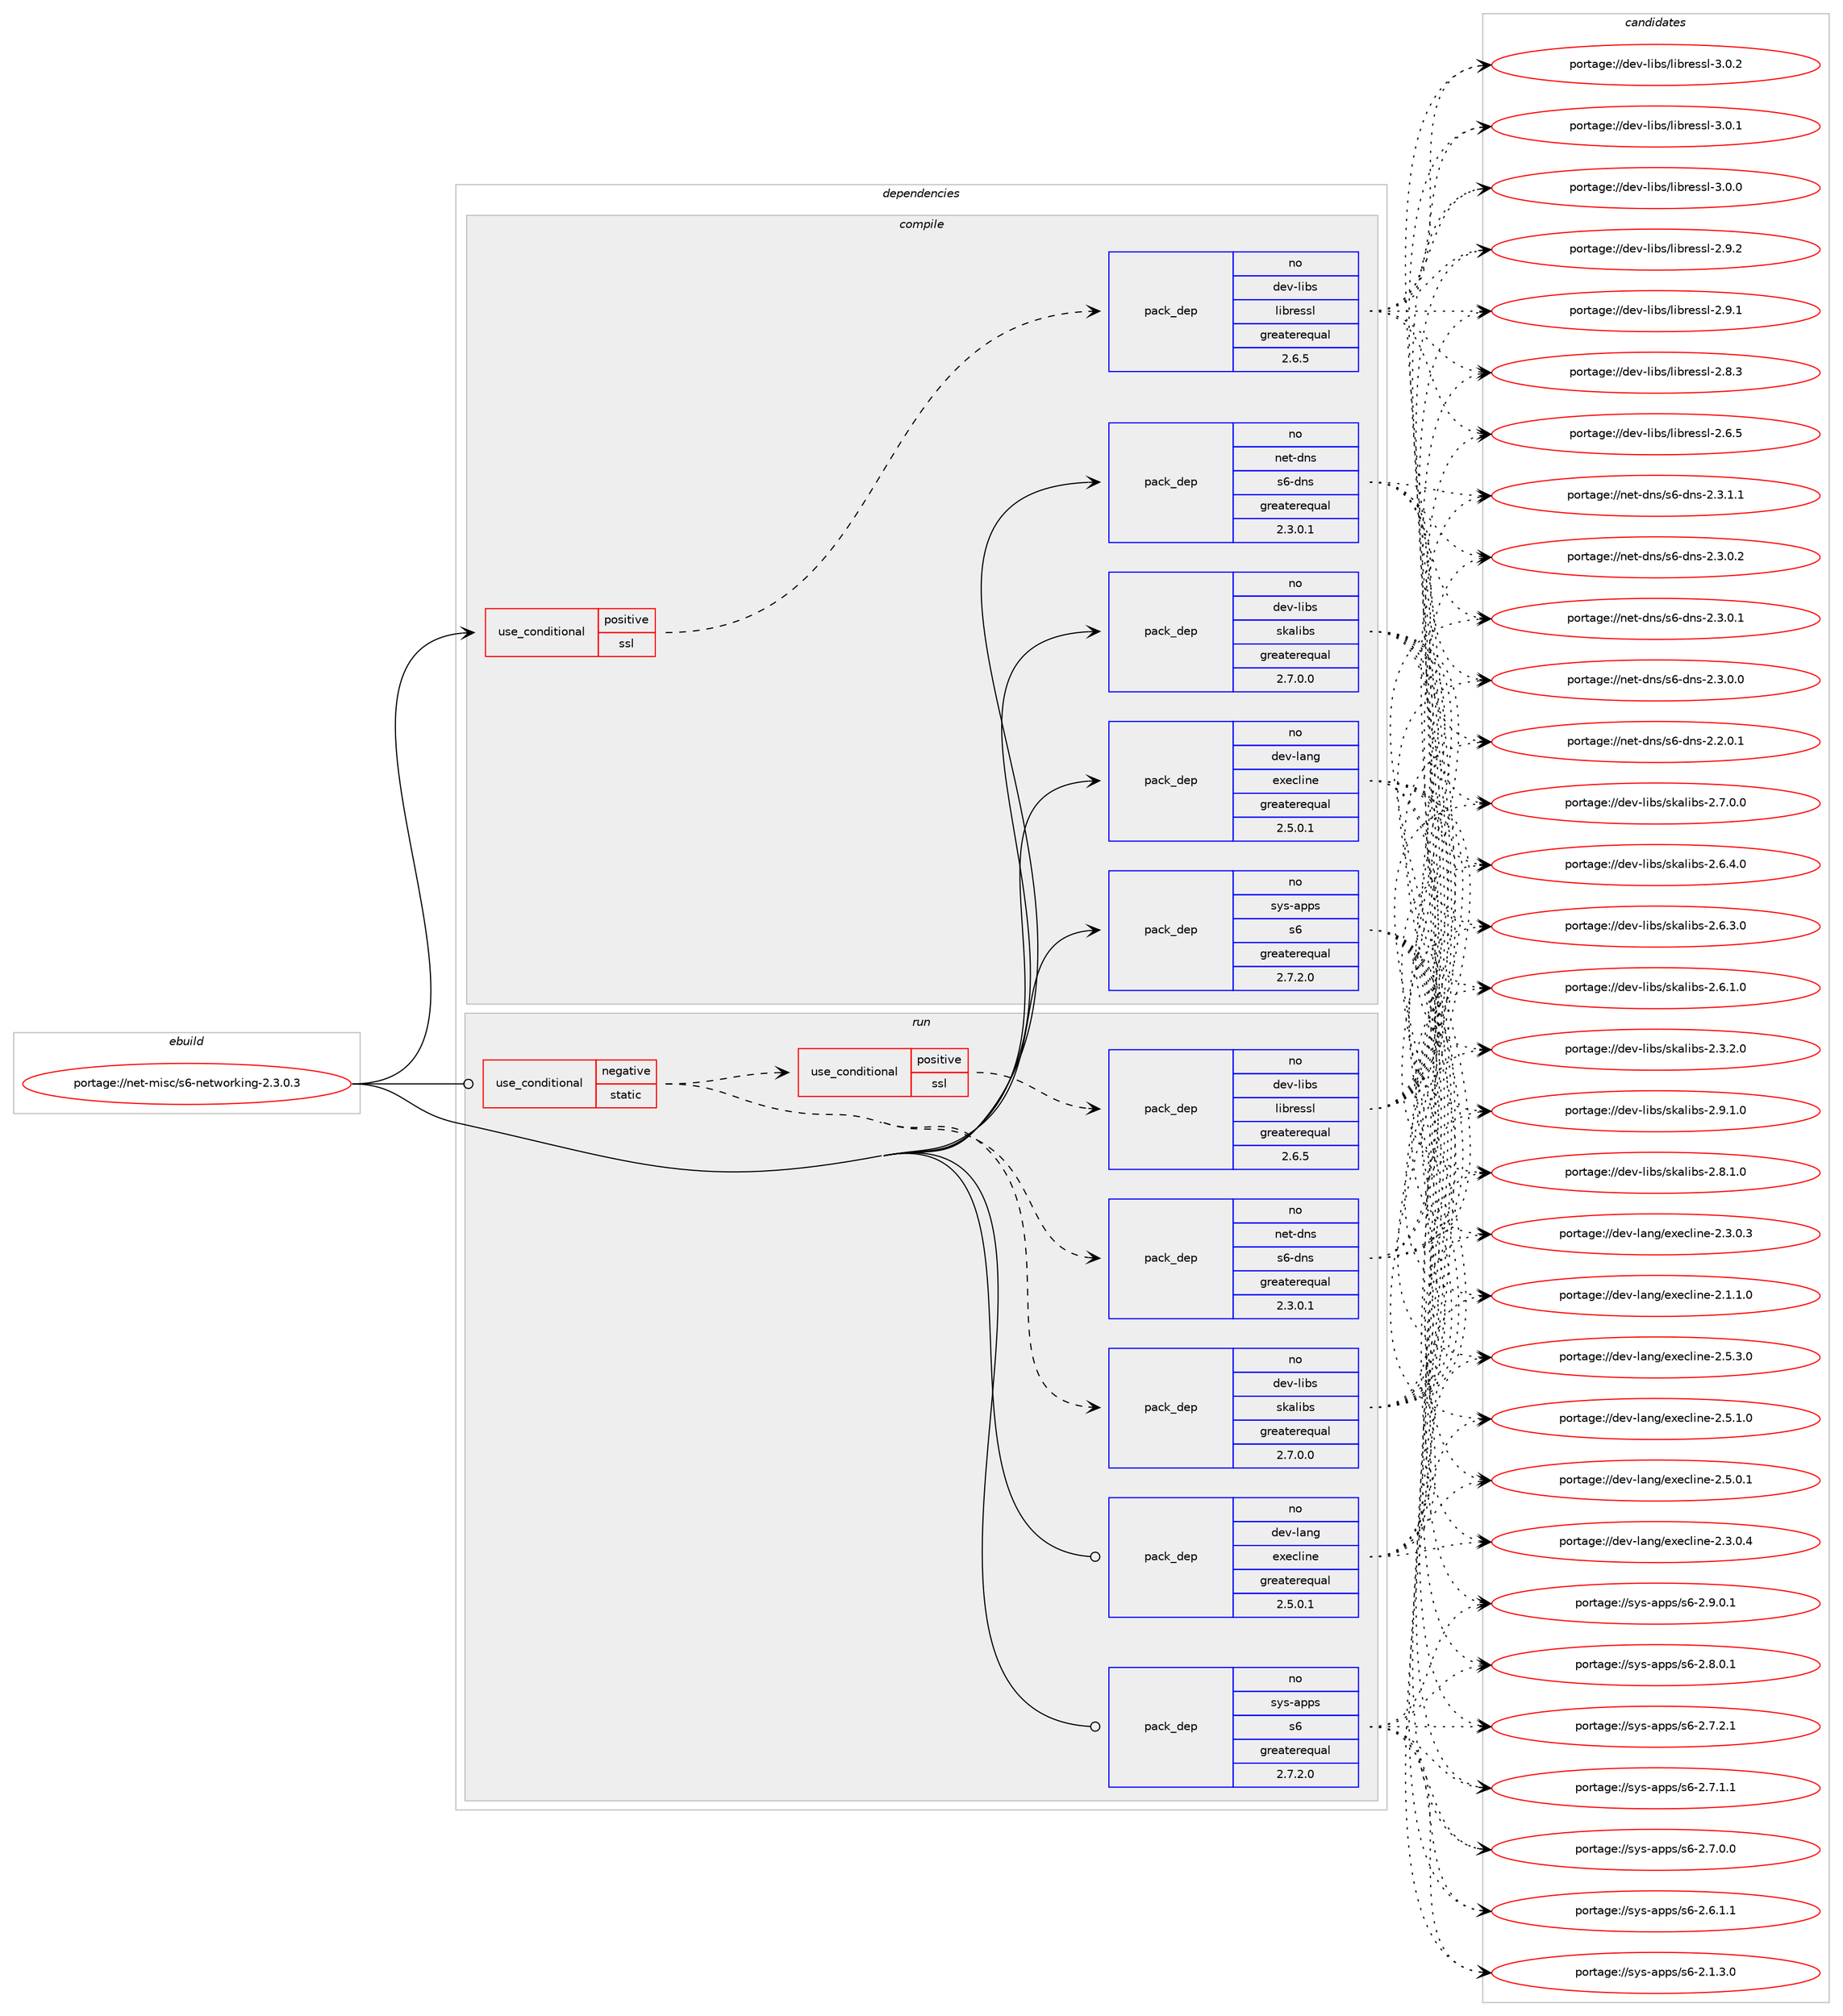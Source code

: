 digraph prolog {

# *************
# Graph options
# *************

newrank=true;
concentrate=true;
compound=true;
graph [rankdir=LR,fontname=Helvetica,fontsize=10,ranksep=1.5];#, ranksep=2.5, nodesep=0.2];
edge  [arrowhead=vee];
node  [fontname=Helvetica,fontsize=10];

# **********
# The ebuild
# **********

subgraph cluster_leftcol {
color=gray;
rank=same;
label=<<i>ebuild</i>>;
id [label="portage://net-misc/s6-networking-2.3.0.3", color=red, width=4, href="../net-misc/s6-networking-2.3.0.3.svg"];
}

# ****************
# The dependencies
# ****************

subgraph cluster_midcol {
color=gray;
label=<<i>dependencies</i>>;
subgraph cluster_compile {
fillcolor="#eeeeee";
style=filled;
label=<<i>compile</i>>;
subgraph cond650 {
dependency6550 [label=<<TABLE BORDER="0" CELLBORDER="1" CELLSPACING="0" CELLPADDING="4"><TR><TD ROWSPAN="3" CELLPADDING="10">use_conditional</TD></TR><TR><TD>positive</TD></TR><TR><TD>ssl</TD></TR></TABLE>>, shape=none, color=red];
subgraph pack5805 {
dependency6551 [label=<<TABLE BORDER="0" CELLBORDER="1" CELLSPACING="0" CELLPADDING="4" WIDTH="220"><TR><TD ROWSPAN="6" CELLPADDING="30">pack_dep</TD></TR><TR><TD WIDTH="110">no</TD></TR><TR><TD>dev-libs</TD></TR><TR><TD>libressl</TD></TR><TR><TD>greaterequal</TD></TR><TR><TD>2.6.5</TD></TR></TABLE>>, shape=none, color=blue];
}
dependency6550:e -> dependency6551:w [weight=20,style="dashed",arrowhead="vee"];
}
id:e -> dependency6550:w [weight=20,style="solid",arrowhead="vee"];
subgraph pack5806 {
dependency6552 [label=<<TABLE BORDER="0" CELLBORDER="1" CELLSPACING="0" CELLPADDING="4" WIDTH="220"><TR><TD ROWSPAN="6" CELLPADDING="30">pack_dep</TD></TR><TR><TD WIDTH="110">no</TD></TR><TR><TD>dev-lang</TD></TR><TR><TD>execline</TD></TR><TR><TD>greaterequal</TD></TR><TR><TD>2.5.0.1</TD></TR></TABLE>>, shape=none, color=blue];
}
id:e -> dependency6552:w [weight=20,style="solid",arrowhead="vee"];
subgraph pack5807 {
dependency6553 [label=<<TABLE BORDER="0" CELLBORDER="1" CELLSPACING="0" CELLPADDING="4" WIDTH="220"><TR><TD ROWSPAN="6" CELLPADDING="30">pack_dep</TD></TR><TR><TD WIDTH="110">no</TD></TR><TR><TD>dev-libs</TD></TR><TR><TD>skalibs</TD></TR><TR><TD>greaterequal</TD></TR><TR><TD>2.7.0.0</TD></TR></TABLE>>, shape=none, color=blue];
}
id:e -> dependency6553:w [weight=20,style="solid",arrowhead="vee"];
subgraph pack5808 {
dependency6554 [label=<<TABLE BORDER="0" CELLBORDER="1" CELLSPACING="0" CELLPADDING="4" WIDTH="220"><TR><TD ROWSPAN="6" CELLPADDING="30">pack_dep</TD></TR><TR><TD WIDTH="110">no</TD></TR><TR><TD>net-dns</TD></TR><TR><TD>s6-dns</TD></TR><TR><TD>greaterequal</TD></TR><TR><TD>2.3.0.1</TD></TR></TABLE>>, shape=none, color=blue];
}
id:e -> dependency6554:w [weight=20,style="solid",arrowhead="vee"];
subgraph pack5809 {
dependency6555 [label=<<TABLE BORDER="0" CELLBORDER="1" CELLSPACING="0" CELLPADDING="4" WIDTH="220"><TR><TD ROWSPAN="6" CELLPADDING="30">pack_dep</TD></TR><TR><TD WIDTH="110">no</TD></TR><TR><TD>sys-apps</TD></TR><TR><TD>s6</TD></TR><TR><TD>greaterequal</TD></TR><TR><TD>2.7.2.0</TD></TR></TABLE>>, shape=none, color=blue];
}
id:e -> dependency6555:w [weight=20,style="solid",arrowhead="vee"];
}
subgraph cluster_compileandrun {
fillcolor="#eeeeee";
style=filled;
label=<<i>compile and run</i>>;
}
subgraph cluster_run {
fillcolor="#eeeeee";
style=filled;
label=<<i>run</i>>;
subgraph cond651 {
dependency6556 [label=<<TABLE BORDER="0" CELLBORDER="1" CELLSPACING="0" CELLPADDING="4"><TR><TD ROWSPAN="3" CELLPADDING="10">use_conditional</TD></TR><TR><TD>negative</TD></TR><TR><TD>static</TD></TR></TABLE>>, shape=none, color=red];
subgraph pack5810 {
dependency6557 [label=<<TABLE BORDER="0" CELLBORDER="1" CELLSPACING="0" CELLPADDING="4" WIDTH="220"><TR><TD ROWSPAN="6" CELLPADDING="30">pack_dep</TD></TR><TR><TD WIDTH="110">no</TD></TR><TR><TD>net-dns</TD></TR><TR><TD>s6-dns</TD></TR><TR><TD>greaterequal</TD></TR><TR><TD>2.3.0.1</TD></TR></TABLE>>, shape=none, color=blue];
}
dependency6556:e -> dependency6557:w [weight=20,style="dashed",arrowhead="vee"];
subgraph pack5811 {
dependency6558 [label=<<TABLE BORDER="0" CELLBORDER="1" CELLSPACING="0" CELLPADDING="4" WIDTH="220"><TR><TD ROWSPAN="6" CELLPADDING="30">pack_dep</TD></TR><TR><TD WIDTH="110">no</TD></TR><TR><TD>dev-libs</TD></TR><TR><TD>skalibs</TD></TR><TR><TD>greaterequal</TD></TR><TR><TD>2.7.0.0</TD></TR></TABLE>>, shape=none, color=blue];
}
dependency6556:e -> dependency6558:w [weight=20,style="dashed",arrowhead="vee"];
subgraph cond652 {
dependency6559 [label=<<TABLE BORDER="0" CELLBORDER="1" CELLSPACING="0" CELLPADDING="4"><TR><TD ROWSPAN="3" CELLPADDING="10">use_conditional</TD></TR><TR><TD>positive</TD></TR><TR><TD>ssl</TD></TR></TABLE>>, shape=none, color=red];
subgraph pack5812 {
dependency6560 [label=<<TABLE BORDER="0" CELLBORDER="1" CELLSPACING="0" CELLPADDING="4" WIDTH="220"><TR><TD ROWSPAN="6" CELLPADDING="30">pack_dep</TD></TR><TR><TD WIDTH="110">no</TD></TR><TR><TD>dev-libs</TD></TR><TR><TD>libressl</TD></TR><TR><TD>greaterequal</TD></TR><TR><TD>2.6.5</TD></TR></TABLE>>, shape=none, color=blue];
}
dependency6559:e -> dependency6560:w [weight=20,style="dashed",arrowhead="vee"];
}
dependency6556:e -> dependency6559:w [weight=20,style="dashed",arrowhead="vee"];
}
id:e -> dependency6556:w [weight=20,style="solid",arrowhead="odot"];
subgraph pack5813 {
dependency6561 [label=<<TABLE BORDER="0" CELLBORDER="1" CELLSPACING="0" CELLPADDING="4" WIDTH="220"><TR><TD ROWSPAN="6" CELLPADDING="30">pack_dep</TD></TR><TR><TD WIDTH="110">no</TD></TR><TR><TD>dev-lang</TD></TR><TR><TD>execline</TD></TR><TR><TD>greaterequal</TD></TR><TR><TD>2.5.0.1</TD></TR></TABLE>>, shape=none, color=blue];
}
id:e -> dependency6561:w [weight=20,style="solid",arrowhead="odot"];
subgraph pack5814 {
dependency6562 [label=<<TABLE BORDER="0" CELLBORDER="1" CELLSPACING="0" CELLPADDING="4" WIDTH="220"><TR><TD ROWSPAN="6" CELLPADDING="30">pack_dep</TD></TR><TR><TD WIDTH="110">no</TD></TR><TR><TD>sys-apps</TD></TR><TR><TD>s6</TD></TR><TR><TD>greaterequal</TD></TR><TR><TD>2.7.2.0</TD></TR></TABLE>>, shape=none, color=blue];
}
id:e -> dependency6562:w [weight=20,style="solid",arrowhead="odot"];
}
}

# **************
# The candidates
# **************

subgraph cluster_choices {
rank=same;
color=gray;
label=<<i>candidates</i>>;

subgraph choice5805 {
color=black;
nodesep=1;
choice10010111845108105981154710810598114101115115108455146484650 [label="portage://dev-libs/libressl-3.0.2", color=red, width=4,href="../dev-libs/libressl-3.0.2.svg"];
choice10010111845108105981154710810598114101115115108455146484649 [label="portage://dev-libs/libressl-3.0.1", color=red, width=4,href="../dev-libs/libressl-3.0.1.svg"];
choice10010111845108105981154710810598114101115115108455146484648 [label="portage://dev-libs/libressl-3.0.0", color=red, width=4,href="../dev-libs/libressl-3.0.0.svg"];
choice10010111845108105981154710810598114101115115108455046574650 [label="portage://dev-libs/libressl-2.9.2", color=red, width=4,href="../dev-libs/libressl-2.9.2.svg"];
choice10010111845108105981154710810598114101115115108455046574649 [label="portage://dev-libs/libressl-2.9.1", color=red, width=4,href="../dev-libs/libressl-2.9.1.svg"];
choice10010111845108105981154710810598114101115115108455046564651 [label="portage://dev-libs/libressl-2.8.3", color=red, width=4,href="../dev-libs/libressl-2.8.3.svg"];
choice10010111845108105981154710810598114101115115108455046544653 [label="portage://dev-libs/libressl-2.6.5", color=red, width=4,href="../dev-libs/libressl-2.6.5.svg"];
dependency6551:e -> choice10010111845108105981154710810598114101115115108455146484650:w [style=dotted,weight="100"];
dependency6551:e -> choice10010111845108105981154710810598114101115115108455146484649:w [style=dotted,weight="100"];
dependency6551:e -> choice10010111845108105981154710810598114101115115108455146484648:w [style=dotted,weight="100"];
dependency6551:e -> choice10010111845108105981154710810598114101115115108455046574650:w [style=dotted,weight="100"];
dependency6551:e -> choice10010111845108105981154710810598114101115115108455046574649:w [style=dotted,weight="100"];
dependency6551:e -> choice10010111845108105981154710810598114101115115108455046564651:w [style=dotted,weight="100"];
dependency6551:e -> choice10010111845108105981154710810598114101115115108455046544653:w [style=dotted,weight="100"];
}
subgraph choice5806 {
color=black;
nodesep=1;
choice100101118451089711010347101120101991081051101014550465346514648 [label="portage://dev-lang/execline-2.5.3.0", color=red, width=4,href="../dev-lang/execline-2.5.3.0.svg"];
choice100101118451089711010347101120101991081051101014550465346494648 [label="portage://dev-lang/execline-2.5.1.0", color=red, width=4,href="../dev-lang/execline-2.5.1.0.svg"];
choice100101118451089711010347101120101991081051101014550465346484649 [label="portage://dev-lang/execline-2.5.0.1", color=red, width=4,href="../dev-lang/execline-2.5.0.1.svg"];
choice100101118451089711010347101120101991081051101014550465146484652 [label="portage://dev-lang/execline-2.3.0.4", color=red, width=4,href="../dev-lang/execline-2.3.0.4.svg"];
choice100101118451089711010347101120101991081051101014550465146484651 [label="portage://dev-lang/execline-2.3.0.3", color=red, width=4,href="../dev-lang/execline-2.3.0.3.svg"];
choice100101118451089711010347101120101991081051101014550464946494648 [label="portage://dev-lang/execline-2.1.1.0", color=red, width=4,href="../dev-lang/execline-2.1.1.0.svg"];
dependency6552:e -> choice100101118451089711010347101120101991081051101014550465346514648:w [style=dotted,weight="100"];
dependency6552:e -> choice100101118451089711010347101120101991081051101014550465346494648:w [style=dotted,weight="100"];
dependency6552:e -> choice100101118451089711010347101120101991081051101014550465346484649:w [style=dotted,weight="100"];
dependency6552:e -> choice100101118451089711010347101120101991081051101014550465146484652:w [style=dotted,weight="100"];
dependency6552:e -> choice100101118451089711010347101120101991081051101014550465146484651:w [style=dotted,weight="100"];
dependency6552:e -> choice100101118451089711010347101120101991081051101014550464946494648:w [style=dotted,weight="100"];
}
subgraph choice5807 {
color=black;
nodesep=1;
choice10010111845108105981154711510797108105981154550465746494648 [label="portage://dev-libs/skalibs-2.9.1.0", color=red, width=4,href="../dev-libs/skalibs-2.9.1.0.svg"];
choice10010111845108105981154711510797108105981154550465646494648 [label="portage://dev-libs/skalibs-2.8.1.0", color=red, width=4,href="../dev-libs/skalibs-2.8.1.0.svg"];
choice10010111845108105981154711510797108105981154550465546484648 [label="portage://dev-libs/skalibs-2.7.0.0", color=red, width=4,href="../dev-libs/skalibs-2.7.0.0.svg"];
choice10010111845108105981154711510797108105981154550465446524648 [label="portage://dev-libs/skalibs-2.6.4.0", color=red, width=4,href="../dev-libs/skalibs-2.6.4.0.svg"];
choice10010111845108105981154711510797108105981154550465446514648 [label="portage://dev-libs/skalibs-2.6.3.0", color=red, width=4,href="../dev-libs/skalibs-2.6.3.0.svg"];
choice10010111845108105981154711510797108105981154550465446494648 [label="portage://dev-libs/skalibs-2.6.1.0", color=red, width=4,href="../dev-libs/skalibs-2.6.1.0.svg"];
choice10010111845108105981154711510797108105981154550465146504648 [label="portage://dev-libs/skalibs-2.3.2.0", color=red, width=4,href="../dev-libs/skalibs-2.3.2.0.svg"];
dependency6553:e -> choice10010111845108105981154711510797108105981154550465746494648:w [style=dotted,weight="100"];
dependency6553:e -> choice10010111845108105981154711510797108105981154550465646494648:w [style=dotted,weight="100"];
dependency6553:e -> choice10010111845108105981154711510797108105981154550465546484648:w [style=dotted,weight="100"];
dependency6553:e -> choice10010111845108105981154711510797108105981154550465446524648:w [style=dotted,weight="100"];
dependency6553:e -> choice10010111845108105981154711510797108105981154550465446514648:w [style=dotted,weight="100"];
dependency6553:e -> choice10010111845108105981154711510797108105981154550465446494648:w [style=dotted,weight="100"];
dependency6553:e -> choice10010111845108105981154711510797108105981154550465146504648:w [style=dotted,weight="100"];
}
subgraph choice5808 {
color=black;
nodesep=1;
choice110101116451001101154711554451001101154550465146494649 [label="portage://net-dns/s6-dns-2.3.1.1", color=red, width=4,href="../net-dns/s6-dns-2.3.1.1.svg"];
choice110101116451001101154711554451001101154550465146484650 [label="portage://net-dns/s6-dns-2.3.0.2", color=red, width=4,href="../net-dns/s6-dns-2.3.0.2.svg"];
choice110101116451001101154711554451001101154550465146484649 [label="portage://net-dns/s6-dns-2.3.0.1", color=red, width=4,href="../net-dns/s6-dns-2.3.0.1.svg"];
choice110101116451001101154711554451001101154550465146484648 [label="portage://net-dns/s6-dns-2.3.0.0", color=red, width=4,href="../net-dns/s6-dns-2.3.0.0.svg"];
choice110101116451001101154711554451001101154550465046484649 [label="portage://net-dns/s6-dns-2.2.0.1", color=red, width=4,href="../net-dns/s6-dns-2.2.0.1.svg"];
dependency6554:e -> choice110101116451001101154711554451001101154550465146494649:w [style=dotted,weight="100"];
dependency6554:e -> choice110101116451001101154711554451001101154550465146484650:w [style=dotted,weight="100"];
dependency6554:e -> choice110101116451001101154711554451001101154550465146484649:w [style=dotted,weight="100"];
dependency6554:e -> choice110101116451001101154711554451001101154550465146484648:w [style=dotted,weight="100"];
dependency6554:e -> choice110101116451001101154711554451001101154550465046484649:w [style=dotted,weight="100"];
}
subgraph choice5809 {
color=black;
nodesep=1;
choice115121115459711211211547115544550465746484649 [label="portage://sys-apps/s6-2.9.0.1", color=red, width=4,href="../sys-apps/s6-2.9.0.1.svg"];
choice115121115459711211211547115544550465646484649 [label="portage://sys-apps/s6-2.8.0.1", color=red, width=4,href="../sys-apps/s6-2.8.0.1.svg"];
choice115121115459711211211547115544550465546504649 [label="portage://sys-apps/s6-2.7.2.1", color=red, width=4,href="../sys-apps/s6-2.7.2.1.svg"];
choice115121115459711211211547115544550465546494649 [label="portage://sys-apps/s6-2.7.1.1", color=red, width=4,href="../sys-apps/s6-2.7.1.1.svg"];
choice115121115459711211211547115544550465546484648 [label="portage://sys-apps/s6-2.7.0.0", color=red, width=4,href="../sys-apps/s6-2.7.0.0.svg"];
choice115121115459711211211547115544550465446494649 [label="portage://sys-apps/s6-2.6.1.1", color=red, width=4,href="../sys-apps/s6-2.6.1.1.svg"];
choice115121115459711211211547115544550464946514648 [label="portage://sys-apps/s6-2.1.3.0", color=red, width=4,href="../sys-apps/s6-2.1.3.0.svg"];
dependency6555:e -> choice115121115459711211211547115544550465746484649:w [style=dotted,weight="100"];
dependency6555:e -> choice115121115459711211211547115544550465646484649:w [style=dotted,weight="100"];
dependency6555:e -> choice115121115459711211211547115544550465546504649:w [style=dotted,weight="100"];
dependency6555:e -> choice115121115459711211211547115544550465546494649:w [style=dotted,weight="100"];
dependency6555:e -> choice115121115459711211211547115544550465546484648:w [style=dotted,weight="100"];
dependency6555:e -> choice115121115459711211211547115544550465446494649:w [style=dotted,weight="100"];
dependency6555:e -> choice115121115459711211211547115544550464946514648:w [style=dotted,weight="100"];
}
subgraph choice5810 {
color=black;
nodesep=1;
choice110101116451001101154711554451001101154550465146494649 [label="portage://net-dns/s6-dns-2.3.1.1", color=red, width=4,href="../net-dns/s6-dns-2.3.1.1.svg"];
choice110101116451001101154711554451001101154550465146484650 [label="portage://net-dns/s6-dns-2.3.0.2", color=red, width=4,href="../net-dns/s6-dns-2.3.0.2.svg"];
choice110101116451001101154711554451001101154550465146484649 [label="portage://net-dns/s6-dns-2.3.0.1", color=red, width=4,href="../net-dns/s6-dns-2.3.0.1.svg"];
choice110101116451001101154711554451001101154550465146484648 [label="portage://net-dns/s6-dns-2.3.0.0", color=red, width=4,href="../net-dns/s6-dns-2.3.0.0.svg"];
choice110101116451001101154711554451001101154550465046484649 [label="portage://net-dns/s6-dns-2.2.0.1", color=red, width=4,href="../net-dns/s6-dns-2.2.0.1.svg"];
dependency6557:e -> choice110101116451001101154711554451001101154550465146494649:w [style=dotted,weight="100"];
dependency6557:e -> choice110101116451001101154711554451001101154550465146484650:w [style=dotted,weight="100"];
dependency6557:e -> choice110101116451001101154711554451001101154550465146484649:w [style=dotted,weight="100"];
dependency6557:e -> choice110101116451001101154711554451001101154550465146484648:w [style=dotted,weight="100"];
dependency6557:e -> choice110101116451001101154711554451001101154550465046484649:w [style=dotted,weight="100"];
}
subgraph choice5811 {
color=black;
nodesep=1;
choice10010111845108105981154711510797108105981154550465746494648 [label="portage://dev-libs/skalibs-2.9.1.0", color=red, width=4,href="../dev-libs/skalibs-2.9.1.0.svg"];
choice10010111845108105981154711510797108105981154550465646494648 [label="portage://dev-libs/skalibs-2.8.1.0", color=red, width=4,href="../dev-libs/skalibs-2.8.1.0.svg"];
choice10010111845108105981154711510797108105981154550465546484648 [label="portage://dev-libs/skalibs-2.7.0.0", color=red, width=4,href="../dev-libs/skalibs-2.7.0.0.svg"];
choice10010111845108105981154711510797108105981154550465446524648 [label="portage://dev-libs/skalibs-2.6.4.0", color=red, width=4,href="../dev-libs/skalibs-2.6.4.0.svg"];
choice10010111845108105981154711510797108105981154550465446514648 [label="portage://dev-libs/skalibs-2.6.3.0", color=red, width=4,href="../dev-libs/skalibs-2.6.3.0.svg"];
choice10010111845108105981154711510797108105981154550465446494648 [label="portage://dev-libs/skalibs-2.6.1.0", color=red, width=4,href="../dev-libs/skalibs-2.6.1.0.svg"];
choice10010111845108105981154711510797108105981154550465146504648 [label="portage://dev-libs/skalibs-2.3.2.0", color=red, width=4,href="../dev-libs/skalibs-2.3.2.0.svg"];
dependency6558:e -> choice10010111845108105981154711510797108105981154550465746494648:w [style=dotted,weight="100"];
dependency6558:e -> choice10010111845108105981154711510797108105981154550465646494648:w [style=dotted,weight="100"];
dependency6558:e -> choice10010111845108105981154711510797108105981154550465546484648:w [style=dotted,weight="100"];
dependency6558:e -> choice10010111845108105981154711510797108105981154550465446524648:w [style=dotted,weight="100"];
dependency6558:e -> choice10010111845108105981154711510797108105981154550465446514648:w [style=dotted,weight="100"];
dependency6558:e -> choice10010111845108105981154711510797108105981154550465446494648:w [style=dotted,weight="100"];
dependency6558:e -> choice10010111845108105981154711510797108105981154550465146504648:w [style=dotted,weight="100"];
}
subgraph choice5812 {
color=black;
nodesep=1;
choice10010111845108105981154710810598114101115115108455146484650 [label="portage://dev-libs/libressl-3.0.2", color=red, width=4,href="../dev-libs/libressl-3.0.2.svg"];
choice10010111845108105981154710810598114101115115108455146484649 [label="portage://dev-libs/libressl-3.0.1", color=red, width=4,href="../dev-libs/libressl-3.0.1.svg"];
choice10010111845108105981154710810598114101115115108455146484648 [label="portage://dev-libs/libressl-3.0.0", color=red, width=4,href="../dev-libs/libressl-3.0.0.svg"];
choice10010111845108105981154710810598114101115115108455046574650 [label="portage://dev-libs/libressl-2.9.2", color=red, width=4,href="../dev-libs/libressl-2.9.2.svg"];
choice10010111845108105981154710810598114101115115108455046574649 [label="portage://dev-libs/libressl-2.9.1", color=red, width=4,href="../dev-libs/libressl-2.9.1.svg"];
choice10010111845108105981154710810598114101115115108455046564651 [label="portage://dev-libs/libressl-2.8.3", color=red, width=4,href="../dev-libs/libressl-2.8.3.svg"];
choice10010111845108105981154710810598114101115115108455046544653 [label="portage://dev-libs/libressl-2.6.5", color=red, width=4,href="../dev-libs/libressl-2.6.5.svg"];
dependency6560:e -> choice10010111845108105981154710810598114101115115108455146484650:w [style=dotted,weight="100"];
dependency6560:e -> choice10010111845108105981154710810598114101115115108455146484649:w [style=dotted,weight="100"];
dependency6560:e -> choice10010111845108105981154710810598114101115115108455146484648:w [style=dotted,weight="100"];
dependency6560:e -> choice10010111845108105981154710810598114101115115108455046574650:w [style=dotted,weight="100"];
dependency6560:e -> choice10010111845108105981154710810598114101115115108455046574649:w [style=dotted,weight="100"];
dependency6560:e -> choice10010111845108105981154710810598114101115115108455046564651:w [style=dotted,weight="100"];
dependency6560:e -> choice10010111845108105981154710810598114101115115108455046544653:w [style=dotted,weight="100"];
}
subgraph choice5813 {
color=black;
nodesep=1;
choice100101118451089711010347101120101991081051101014550465346514648 [label="portage://dev-lang/execline-2.5.3.0", color=red, width=4,href="../dev-lang/execline-2.5.3.0.svg"];
choice100101118451089711010347101120101991081051101014550465346494648 [label="portage://dev-lang/execline-2.5.1.0", color=red, width=4,href="../dev-lang/execline-2.5.1.0.svg"];
choice100101118451089711010347101120101991081051101014550465346484649 [label="portage://dev-lang/execline-2.5.0.1", color=red, width=4,href="../dev-lang/execline-2.5.0.1.svg"];
choice100101118451089711010347101120101991081051101014550465146484652 [label="portage://dev-lang/execline-2.3.0.4", color=red, width=4,href="../dev-lang/execline-2.3.0.4.svg"];
choice100101118451089711010347101120101991081051101014550465146484651 [label="portage://dev-lang/execline-2.3.0.3", color=red, width=4,href="../dev-lang/execline-2.3.0.3.svg"];
choice100101118451089711010347101120101991081051101014550464946494648 [label="portage://dev-lang/execline-2.1.1.0", color=red, width=4,href="../dev-lang/execline-2.1.1.0.svg"];
dependency6561:e -> choice100101118451089711010347101120101991081051101014550465346514648:w [style=dotted,weight="100"];
dependency6561:e -> choice100101118451089711010347101120101991081051101014550465346494648:w [style=dotted,weight="100"];
dependency6561:e -> choice100101118451089711010347101120101991081051101014550465346484649:w [style=dotted,weight="100"];
dependency6561:e -> choice100101118451089711010347101120101991081051101014550465146484652:w [style=dotted,weight="100"];
dependency6561:e -> choice100101118451089711010347101120101991081051101014550465146484651:w [style=dotted,weight="100"];
dependency6561:e -> choice100101118451089711010347101120101991081051101014550464946494648:w [style=dotted,weight="100"];
}
subgraph choice5814 {
color=black;
nodesep=1;
choice115121115459711211211547115544550465746484649 [label="portage://sys-apps/s6-2.9.0.1", color=red, width=4,href="../sys-apps/s6-2.9.0.1.svg"];
choice115121115459711211211547115544550465646484649 [label="portage://sys-apps/s6-2.8.0.1", color=red, width=4,href="../sys-apps/s6-2.8.0.1.svg"];
choice115121115459711211211547115544550465546504649 [label="portage://sys-apps/s6-2.7.2.1", color=red, width=4,href="../sys-apps/s6-2.7.2.1.svg"];
choice115121115459711211211547115544550465546494649 [label="portage://sys-apps/s6-2.7.1.1", color=red, width=4,href="../sys-apps/s6-2.7.1.1.svg"];
choice115121115459711211211547115544550465546484648 [label="portage://sys-apps/s6-2.7.0.0", color=red, width=4,href="../sys-apps/s6-2.7.0.0.svg"];
choice115121115459711211211547115544550465446494649 [label="portage://sys-apps/s6-2.6.1.1", color=red, width=4,href="../sys-apps/s6-2.6.1.1.svg"];
choice115121115459711211211547115544550464946514648 [label="portage://sys-apps/s6-2.1.3.0", color=red, width=4,href="../sys-apps/s6-2.1.3.0.svg"];
dependency6562:e -> choice115121115459711211211547115544550465746484649:w [style=dotted,weight="100"];
dependency6562:e -> choice115121115459711211211547115544550465646484649:w [style=dotted,weight="100"];
dependency6562:e -> choice115121115459711211211547115544550465546504649:w [style=dotted,weight="100"];
dependency6562:e -> choice115121115459711211211547115544550465546494649:w [style=dotted,weight="100"];
dependency6562:e -> choice115121115459711211211547115544550465546484648:w [style=dotted,weight="100"];
dependency6562:e -> choice115121115459711211211547115544550465446494649:w [style=dotted,weight="100"];
dependency6562:e -> choice115121115459711211211547115544550464946514648:w [style=dotted,weight="100"];
}
}

}
